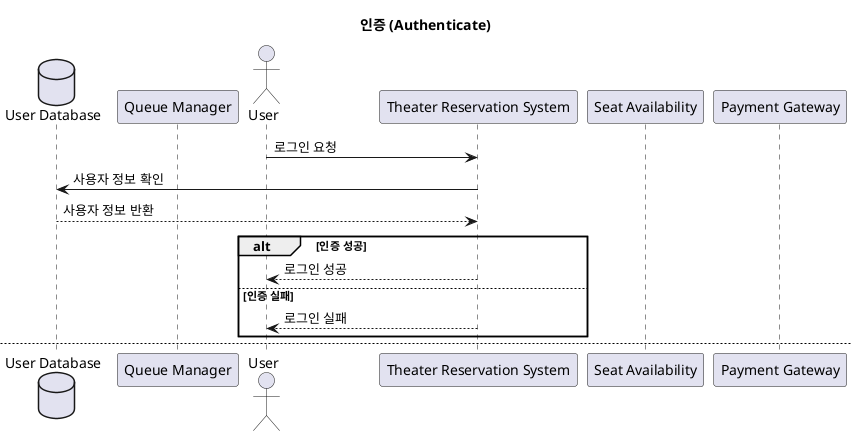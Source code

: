 @startuml
title 인증 (Authenticate)
actor User
participant "Theater Reservation System" as System
database "User Database" as DB

User -> System: 로그인 요청
System -> DB: 사용자 정보 확인
DB --> System: 사용자 정보 반환
alt 인증 성공
    System --> User: 로그인 성공
else 인증 실패
    System --> User: 로그인 실패
end

newpage 토큰을 이용한 대기열 시스템

actor User
participant "Theater Reservation System" as System
participant "Queue Manager" as Queue
participant "Seat Availability" as Seats
participant "Payment Gateway" as Payment

User -> System: 예약 페이지 접속
System -> Queue: 대기열 상태 확인
Queue --> System: 대기열 정보 반환
alt 대기 필요
    System --> User: 대기열 토큰 및 예상 대기 시간 제공
    User -> System: 주기적으로 상태 확인
    System -> Queue: 토큰 상태 확인
    Queue --> System: 토큰 상태 반환
else 대기 불필요
    System --> User: 즉시 예약 페이지 접근 허용
end

newpage 예약 생성

actor User
participant "Theater Reservation System" as System
participant "Seat Availability" as Seats
participant "Payment Gateway" as Payment

User -> System: 예약 요청
System -> Seats: 좌석 가용성 확인
Seats --> System: 가용 좌석 정보 반환
System --> User: 가용 좌석 표시
User -> System: 좌석 선택
System -> Payment: 결제 처리 요청
Payment --> System: 결제 결과 반환
alt 결제 성공
    System -> System: 예약 확정
    System -> Queue: 사용된 토큰 제거
    System --> User: 예약 확인 정보 전송
else 결제 실패
    System --> User: 결제 실패 알림
    System -> Queue: 토큰 상태 업데이트 (재사용 가능)
end


@enduml